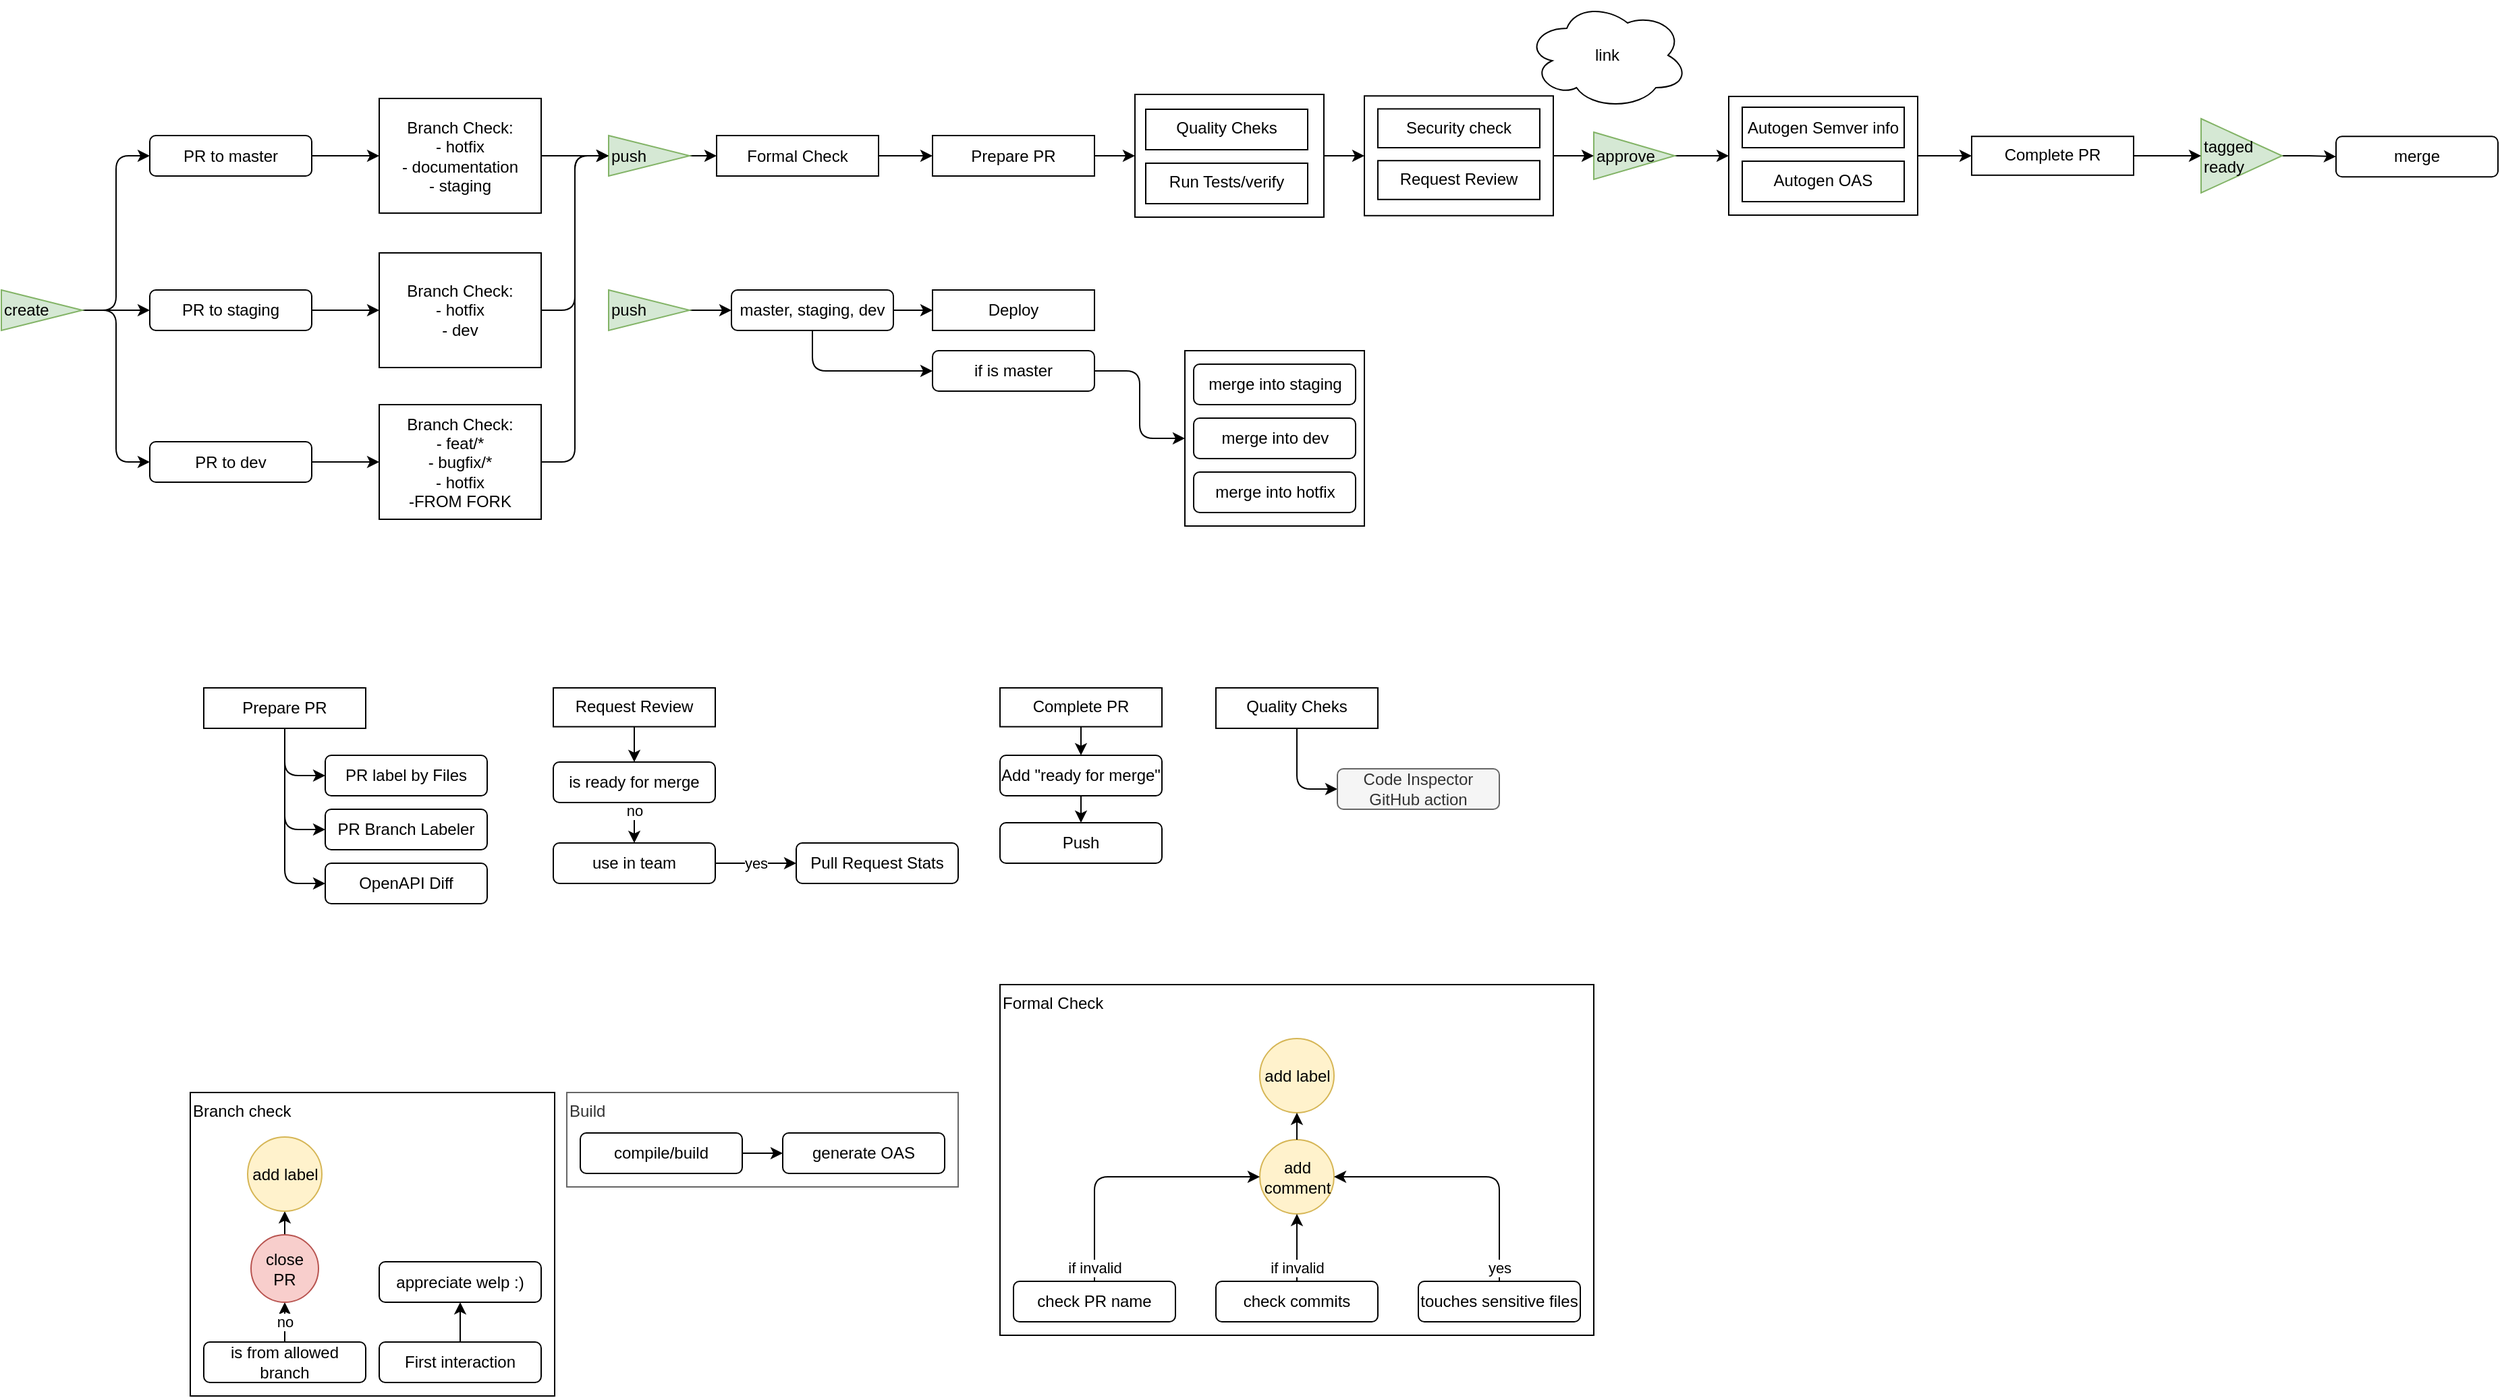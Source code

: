 <mxfile version="14.9.6" type="device"><diagram id="6HwyPjNU8aFSBtjDPKmw" name="Seite-1"><mxGraphModel dx="1422" dy="942" grid="1" gridSize="10" guides="1" tooltips="1" connect="1" arrows="1" fold="1" page="1" pageScale="1" pageWidth="827" pageHeight="1169" math="0" shadow="0"><root><mxCell id="0"/><mxCell id="1" parent="0"/><mxCell id="W2b7HxZiZ88uyKAM-BrY-103" value="" style="rounded=0;whiteSpace=wrap;html=1;fillColor=none;verticalAlign=top;" parent="1" vertex="1"><mxGeometry x="840" y="160" width="140" height="91" as="geometry"/></mxCell><mxCell id="W2b7HxZiZ88uyKAM-BrY-88" value="Branch check" style="rounded=0;whiteSpace=wrap;html=1;fillColor=none;verticalAlign=top;align=left;" parent="1" vertex="1"><mxGeometry x="140" y="900" width="270" height="225" as="geometry"/></mxCell><mxCell id="4jbMStz71QgJ0EDVcaD0-5" style="edgeStyle=orthogonalEdgeStyle;rounded=0;orthogonalLoop=1;jettySize=auto;html=1;exitX=1;exitY=0.5;exitDx=0;exitDy=0;entryX=0;entryY=0.5;entryDx=0;entryDy=0;" parent="1" source="4jbMStz71QgJ0EDVcaD0-1" target="4jbMStz71QgJ0EDVcaD0-3" edge="1"><mxGeometry relative="1" as="geometry"/></mxCell><mxCell id="4jbMStz71QgJ0EDVcaD0-6" style="edgeStyle=orthogonalEdgeStyle;rounded=1;orthogonalLoop=1;jettySize=auto;html=1;exitX=1;exitY=0.5;exitDx=0;exitDy=0;entryX=0;entryY=0.5;entryDx=0;entryDy=0;" parent="1" source="4jbMStz71QgJ0EDVcaD0-1" target="4jbMStz71QgJ0EDVcaD0-2" edge="1"><mxGeometry relative="1" as="geometry"/></mxCell><mxCell id="4jbMStz71QgJ0EDVcaD0-7" style="edgeStyle=orthogonalEdgeStyle;rounded=1;orthogonalLoop=1;jettySize=auto;html=1;exitX=1;exitY=0.5;exitDx=0;exitDy=0;entryX=0;entryY=0.5;entryDx=0;entryDy=0;" parent="1" source="4jbMStz71QgJ0EDVcaD0-1" target="4jbMStz71QgJ0EDVcaD0-4" edge="1"><mxGeometry relative="1" as="geometry"/></mxCell><mxCell id="4jbMStz71QgJ0EDVcaD0-1" value="create" style="triangle;whiteSpace=wrap;html=1;align=left;fillColor=#d5e8d4;strokeColor=#82b366;" parent="1" vertex="1"><mxGeometry y="305" width="60" height="30" as="geometry"/></mxCell><mxCell id="W2b7HxZiZ88uyKAM-BrY-114" style="edgeStyle=orthogonalEdgeStyle;curved=1;rounded=0;orthogonalLoop=1;jettySize=auto;html=1;exitX=1;exitY=0.5;exitDx=0;exitDy=0;entryX=0;entryY=0.5;entryDx=0;entryDy=0;" parent="1" source="4jbMStz71QgJ0EDVcaD0-2" target="W2b7HxZiZ88uyKAM-BrY-108" edge="1"><mxGeometry relative="1" as="geometry"/></mxCell><mxCell id="4jbMStz71QgJ0EDVcaD0-2" value="PR to master" style="rounded=1;whiteSpace=wrap;html=1;" parent="1" vertex="1"><mxGeometry x="110" y="190.5" width="120" height="30" as="geometry"/></mxCell><mxCell id="0OajDo8cKQKNUbqT8Gnd-24" style="edgeStyle=orthogonalEdgeStyle;rounded=0;orthogonalLoop=1;jettySize=auto;html=1;exitX=1;exitY=0.5;exitDx=0;exitDy=0;entryX=0;entryY=0.5;entryDx=0;entryDy=0;" edge="1" parent="1" source="4jbMStz71QgJ0EDVcaD0-3" target="0OajDo8cKQKNUbqT8Gnd-23"><mxGeometry relative="1" as="geometry"/></mxCell><mxCell id="4jbMStz71QgJ0EDVcaD0-3" value="PR to staging" style="rounded=1;whiteSpace=wrap;html=1;" parent="1" vertex="1"><mxGeometry x="110" y="305" width="120" height="30" as="geometry"/></mxCell><mxCell id="0OajDo8cKQKNUbqT8Gnd-27" style="edgeStyle=orthogonalEdgeStyle;curved=1;rounded=0;orthogonalLoop=1;jettySize=auto;html=1;exitX=1;exitY=0.5;exitDx=0;exitDy=0;entryX=0;entryY=0.5;entryDx=0;entryDy=0;" edge="1" parent="1" source="4jbMStz71QgJ0EDVcaD0-4" target="0OajDo8cKQKNUbqT8Gnd-26"><mxGeometry relative="1" as="geometry"/></mxCell><mxCell id="4jbMStz71QgJ0EDVcaD0-4" value="PR to dev" style="rounded=1;whiteSpace=wrap;html=1;" parent="1" vertex="1"><mxGeometry x="110" y="417.5" width="120" height="30" as="geometry"/></mxCell><mxCell id="4jbMStz71QgJ0EDVcaD0-19" value="yes" style="edgeStyle=orthogonalEdgeStyle;curved=1;rounded=0;orthogonalLoop=1;jettySize=auto;html=1;" parent="1" source="4jbMStz71QgJ0EDVcaD0-15" target="4jbMStz71QgJ0EDVcaD0-18" edge="1"><mxGeometry relative="1" as="geometry"/></mxCell><mxCell id="4jbMStz71QgJ0EDVcaD0-15" value="use in team" style="rounded=1;whiteSpace=wrap;html=1;" parent="1" vertex="1"><mxGeometry x="409" y="715" width="120" height="30" as="geometry"/></mxCell><mxCell id="4jbMStz71QgJ0EDVcaD0-18" value="Pull Request Stats" style="rounded=1;whiteSpace=wrap;html=1;" parent="1" vertex="1"><mxGeometry x="589" y="715" width="120" height="30" as="geometry"/></mxCell><mxCell id="4jbMStz71QgJ0EDVcaD0-23" style="edgeStyle=orthogonalEdgeStyle;rounded=1;orthogonalLoop=1;jettySize=auto;html=1;exitX=0.5;exitY=1;exitDx=0;exitDy=0;entryX=0;entryY=0.5;entryDx=0;entryDy=0;" parent="1" source="4jbMStz71QgJ0EDVcaD0-21" target="4jbMStz71QgJ0EDVcaD0-22" edge="1"><mxGeometry relative="1" as="geometry"/></mxCell><mxCell id="4jbMStz71QgJ0EDVcaD0-25" style="edgeStyle=orthogonalEdgeStyle;rounded=1;orthogonalLoop=1;jettySize=auto;html=1;exitX=0.5;exitY=1;exitDx=0;exitDy=0;entryX=0;entryY=0.5;entryDx=0;entryDy=0;" parent="1" source="4jbMStz71QgJ0EDVcaD0-21" target="4jbMStz71QgJ0EDVcaD0-24" edge="1"><mxGeometry relative="1" as="geometry"/></mxCell><mxCell id="W2b7HxZiZ88uyKAM-BrY-119" style="edgeStyle=orthogonalEdgeStyle;rounded=1;orthogonalLoop=1;jettySize=auto;html=1;exitX=0.5;exitY=1;exitDx=0;exitDy=0;entryX=0;entryY=0.5;entryDx=0;entryDy=0;" parent="1" source="4jbMStz71QgJ0EDVcaD0-21" target="W2b7HxZiZ88uyKAM-BrY-71" edge="1"><mxGeometry relative="1" as="geometry"/></mxCell><mxCell id="4jbMStz71QgJ0EDVcaD0-21" value="Prepare PR" style="rounded=0;whiteSpace=wrap;html=1;align=center;" parent="1" vertex="1"><mxGeometry x="150" y="600" width="120" height="30" as="geometry"/></mxCell><mxCell id="4jbMStz71QgJ0EDVcaD0-22" value="PR label by Files" style="rounded=1;whiteSpace=wrap;html=1;" parent="1" vertex="1"><mxGeometry x="240" y="650" width="120" height="30" as="geometry"/></mxCell><mxCell id="4jbMStz71QgJ0EDVcaD0-24" value="PR Branch Labeler" style="rounded=1;whiteSpace=wrap;html=1;" parent="1" vertex="1"><mxGeometry x="240" y="690" width="120" height="30" as="geometry"/></mxCell><mxCell id="W2b7HxZiZ88uyKAM-BrY-14" style="edgeStyle=orthogonalEdgeStyle;rounded=1;orthogonalLoop=1;jettySize=auto;html=1;exitX=0.5;exitY=1;exitDx=0;exitDy=0;entryX=0;entryY=0.5;entryDx=0;entryDy=0;" parent="1" source="W2b7HxZiZ88uyKAM-BrY-11" target="W2b7HxZiZ88uyKAM-BrY-13" edge="1"><mxGeometry relative="1" as="geometry"/></mxCell><mxCell id="W2b7HxZiZ88uyKAM-BrY-11" value="Quality Cheks" style="rounded=0;whiteSpace=wrap;html=1;fillColor=none;verticalAlign=top;" parent="1" vertex="1"><mxGeometry x="900" y="600" width="120" height="30" as="geometry"/></mxCell><mxCell id="W2b7HxZiZ88uyKAM-BrY-13" value="Code Inspector GitHub action" style="rounded=1;whiteSpace=wrap;html=1;fillColor=#f5f5f5;strokeColor=#666666;fontColor=#333333;" parent="1" vertex="1"><mxGeometry x="990" y="660" width="120" height="30" as="geometry"/></mxCell><mxCell id="W2b7HxZiZ88uyKAM-BrY-22" value="" style="edgeStyle=orthogonalEdgeStyle;curved=1;rounded=0;orthogonalLoop=1;jettySize=auto;html=1;" parent="1" source="W2b7HxZiZ88uyKAM-BrY-15" target="W2b7HxZiZ88uyKAM-BrY-21" edge="1"><mxGeometry relative="1" as="geometry"/></mxCell><mxCell id="W2b7HxZiZ88uyKAM-BrY-15" value="First interaction" style="rounded=1;whiteSpace=wrap;html=1;" parent="1" vertex="1"><mxGeometry x="280" y="1085" width="120" height="30" as="geometry"/></mxCell><mxCell id="W2b7HxZiZ88uyKAM-BrY-21" value="appreciate welp :)" style="rounded=1;whiteSpace=wrap;html=1;" parent="1" vertex="1"><mxGeometry x="280" y="1025.5" width="120" height="30" as="geometry"/></mxCell><mxCell id="W2b7HxZiZ88uyKAM-BrY-122" style="edgeStyle=orthogonalEdgeStyle;curved=1;rounded=0;orthogonalLoop=1;jettySize=auto;html=1;exitX=1;exitY=0.5;exitDx=0;exitDy=0;entryX=0;entryY=0.5;entryDx=0;entryDy=0;" parent="1" source="W2b7HxZiZ88uyKAM-BrY-34" target="W2b7HxZiZ88uyKAM-BrY-103" edge="1"><mxGeometry relative="1" as="geometry"/></mxCell><mxCell id="W2b7HxZiZ88uyKAM-BrY-34" value="Prepare PR" style="rounded=0;whiteSpace=wrap;html=1;align=center;" parent="1" vertex="1"><mxGeometry x="690" y="190.5" width="120" height="30" as="geometry"/></mxCell><mxCell id="W2b7HxZiZ88uyKAM-BrY-73" value="Quality Cheks" style="rounded=0;whiteSpace=wrap;html=1;fillColor=none;verticalAlign=top;" parent="1" vertex="1"><mxGeometry x="848" y="171" width="120" height="30" as="geometry"/></mxCell><mxCell id="W2b7HxZiZ88uyKAM-BrY-76" value="Run Tests/verify" style="rounded=0;whiteSpace=wrap;html=1;verticalAlign=top;" parent="1" vertex="1"><mxGeometry x="848" y="211" width="120" height="30" as="geometry"/></mxCell><mxCell id="W2b7HxZiZ88uyKAM-BrY-128" style="edgeStyle=orthogonalEdgeStyle;curved=1;rounded=0;orthogonalLoop=1;jettySize=auto;html=1;exitX=1;exitY=0.5;exitDx=0;exitDy=0;entryX=0;entryY=0.5;entryDx=0;entryDy=0;" parent="1" source="W2b7HxZiZ88uyKAM-BrY-81" target="W2b7HxZiZ88uyKAM-BrY-124" edge="1"><mxGeometry relative="1" as="geometry"/></mxCell><mxCell id="W2b7HxZiZ88uyKAM-BrY-81" value="approve" style="triangle;whiteSpace=wrap;html=1;fillColor=#d5e8d4;verticalAlign=middle;strokeColor=#82b366;align=left;" parent="1" vertex="1"><mxGeometry x="1180" y="188" width="60" height="35" as="geometry"/></mxCell><mxCell id="W2b7HxZiZ88uyKAM-BrY-107" value="no" style="edgeStyle=orthogonalEdgeStyle;curved=1;rounded=0;orthogonalLoop=1;jettySize=auto;html=1;exitX=0.5;exitY=0;exitDx=0;exitDy=0;entryX=0.5;entryY=1;entryDx=0;entryDy=0;" parent="1" source="4jbMStz71QgJ0EDVcaD0-8" target="4jbMStz71QgJ0EDVcaD0-10" edge="1"><mxGeometry relative="1" as="geometry"/></mxCell><mxCell id="4jbMStz71QgJ0EDVcaD0-8" value="is from allowed branch" style="rounded=1;whiteSpace=wrap;html=1;" parent="1" vertex="1"><mxGeometry x="150" y="1085" width="120" height="30" as="geometry"/></mxCell><mxCell id="W2b7HxZiZ88uyKAM-BrY-87" style="edgeStyle=orthogonalEdgeStyle;curved=1;rounded=0;orthogonalLoop=1;jettySize=auto;html=1;exitX=0.5;exitY=0;exitDx=0;exitDy=0;" parent="1" source="4jbMStz71QgJ0EDVcaD0-10" target="W2b7HxZiZ88uyKAM-BrY-86" edge="1"><mxGeometry relative="1" as="geometry"/></mxCell><mxCell id="4jbMStz71QgJ0EDVcaD0-10" value="close PR" style="ellipse;whiteSpace=wrap;html=1;aspect=fixed;fillColor=#f8cecc;strokeColor=#b85450;" parent="1" vertex="1"><mxGeometry x="185" y="1005.5" width="50" height="50" as="geometry"/></mxCell><mxCell id="W2b7HxZiZ88uyKAM-BrY-86" value="add label" style="ellipse;whiteSpace=wrap;html=1;aspect=fixed;fillColor=#fff2cc;strokeColor=#d6b656;" parent="1" vertex="1"><mxGeometry x="182.5" y="933" width="55" height="55" as="geometry"/></mxCell><mxCell id="W2b7HxZiZ88uyKAM-BrY-102" style="edgeStyle=orthogonalEdgeStyle;curved=1;rounded=0;orthogonalLoop=1;jettySize=auto;html=1;exitX=1;exitY=0.5;exitDx=0;exitDy=0;entryX=0;entryY=0.5;entryDx=0;entryDy=0;" parent="1" source="W2b7HxZiZ88uyKAM-BrY-97" target="W2b7HxZiZ88uyKAM-BrY-81" edge="1"><mxGeometry relative="1" as="geometry"/></mxCell><mxCell id="W2b7HxZiZ88uyKAM-BrY-105" style="edgeStyle=orthogonalEdgeStyle;curved=1;rounded=0;orthogonalLoop=1;jettySize=auto;html=1;exitX=1;exitY=0.5;exitDx=0;exitDy=0;entryX=0;entryY=0.5;entryDx=0;entryDy=0;" parent="1" source="W2b7HxZiZ88uyKAM-BrY-103" target="W2b7HxZiZ88uyKAM-BrY-97" edge="1"><mxGeometry relative="1" as="geometry"/></mxCell><mxCell id="KQ2MjI_owahSGk9ly0mY-5" style="edgeStyle=orthogonalEdgeStyle;rounded=0;orthogonalLoop=1;jettySize=auto;html=1;exitX=1;exitY=0.5;exitDx=0;exitDy=0;entryX=0;entryY=0.5;entryDx=0;entryDy=0;" parent="1" source="W2b7HxZiZ88uyKAM-BrY-108" target="KQ2MjI_owahSGk9ly0mY-4" edge="1"><mxGeometry relative="1" as="geometry"/></mxCell><mxCell id="W2b7HxZiZ88uyKAM-BrY-108" value="Branch Check:&lt;br&gt;- hotfix&lt;br&gt;- documentation&lt;br&gt;- staging" style="rounded=0;whiteSpace=wrap;html=1;align=center;" parent="1" vertex="1"><mxGeometry x="280" y="163" width="120" height="85" as="geometry"/></mxCell><mxCell id="W2b7HxZiZ88uyKAM-BrY-112" value="" style="group" parent="1" vertex="1" connectable="0"><mxGeometry x="419" y="900" width="290" height="70" as="geometry"/></mxCell><mxCell id="W2b7HxZiZ88uyKAM-BrY-69" value="Build" style="rounded=0;whiteSpace=wrap;html=1;align=left;fillColor=none;strokeColor=#666666;fontColor=#333333;verticalAlign=top;" parent="W2b7HxZiZ88uyKAM-BrY-112" vertex="1"><mxGeometry width="290" height="70" as="geometry"/></mxCell><mxCell id="W2b7HxZiZ88uyKAM-BrY-39" value="compile/build" style="rounded=1;whiteSpace=wrap;html=1;" parent="W2b7HxZiZ88uyKAM-BrY-112" vertex="1"><mxGeometry x="10" y="30" width="120" height="30" as="geometry"/></mxCell><mxCell id="W2b7HxZiZ88uyKAM-BrY-42" value="generate OAS" style="rounded=1;whiteSpace=wrap;html=1;" parent="W2b7HxZiZ88uyKAM-BrY-112" vertex="1"><mxGeometry x="160" y="30" width="120" height="30" as="geometry"/></mxCell><mxCell id="W2b7HxZiZ88uyKAM-BrY-43" style="edgeStyle=orthogonalEdgeStyle;curved=1;rounded=0;orthogonalLoop=1;jettySize=auto;html=1;exitX=1;exitY=0.5;exitDx=0;exitDy=0;" parent="W2b7HxZiZ88uyKAM-BrY-112" source="W2b7HxZiZ88uyKAM-BrY-39" target="W2b7HxZiZ88uyKAM-BrY-42" edge="1"><mxGeometry x="-10" y="-190" as="geometry"/></mxCell><mxCell id="W2b7HxZiZ88uyKAM-BrY-121" style="edgeStyle=orthogonalEdgeStyle;curved=1;rounded=0;orthogonalLoop=1;jettySize=auto;html=1;exitX=1;exitY=0.5;exitDx=0;exitDy=0;entryX=0;entryY=0.5;entryDx=0;entryDy=0;" parent="1" source="W2b7HxZiZ88uyKAM-BrY-115" target="W2b7HxZiZ88uyKAM-BrY-34" edge="1"><mxGeometry relative="1" as="geometry"/></mxCell><mxCell id="W2b7HxZiZ88uyKAM-BrY-115" value="Formal Check" style="rounded=0;whiteSpace=wrap;html=1;align=center;" parent="1" vertex="1"><mxGeometry x="530" y="190.5" width="120" height="30" as="geometry"/></mxCell><mxCell id="W2b7HxZiZ88uyKAM-BrY-71" value="OpenAPI Diff" style="rounded=1;whiteSpace=wrap;html=1;" parent="1" vertex="1"><mxGeometry x="240" y="730" width="120" height="30" as="geometry"/></mxCell><mxCell id="W2b7HxZiZ88uyKAM-BrY-123" value="" style="group" parent="1" vertex="1" connectable="0"><mxGeometry x="1010" y="161.13" width="140" height="88.75" as="geometry"/></mxCell><mxCell id="W2b7HxZiZ88uyKAM-BrY-97" value="" style="rounded=0;whiteSpace=wrap;html=1;fillColor=none;verticalAlign=top;" parent="W2b7HxZiZ88uyKAM-BrY-123" vertex="1"><mxGeometry width="140" height="88.75" as="geometry"/></mxCell><mxCell id="W2b7HxZiZ88uyKAM-BrY-79" value="Security check" style="rounded=0;whiteSpace=wrap;html=1;verticalAlign=top;" parent="W2b7HxZiZ88uyKAM-BrY-123" vertex="1"><mxGeometry x="10" y="9.595" width="120" height="28.784" as="geometry"/></mxCell><mxCell id="W2b7HxZiZ88uyKAM-BrY-89" value="Request Review" style="rounded=0;whiteSpace=wrap;html=1;verticalAlign=top;" parent="W2b7HxZiZ88uyKAM-BrY-123" vertex="1"><mxGeometry x="10" y="47.973" width="120" height="28.784" as="geometry"/></mxCell><mxCell id="W2b7HxZiZ88uyKAM-BrY-129" value="" style="group" parent="1" vertex="1" connectable="0"><mxGeometry x="1280" y="161.5" width="140" height="88" as="geometry"/></mxCell><mxCell id="W2b7HxZiZ88uyKAM-BrY-124" value="" style="rounded=0;whiteSpace=wrap;html=1;fillColor=none;verticalAlign=top;" parent="W2b7HxZiZ88uyKAM-BrY-129" vertex="1"><mxGeometry width="140" height="88" as="geometry"/></mxCell><mxCell id="W2b7HxZiZ88uyKAM-BrY-125" value="Autogen OAS" style="rounded=0;whiteSpace=wrap;html=1;verticalAlign=top;" parent="W2b7HxZiZ88uyKAM-BrY-129" vertex="1"><mxGeometry x="10" y="48" width="120" height="30" as="geometry"/></mxCell><mxCell id="W2b7HxZiZ88uyKAM-BrY-126" value="Autogen Semver info" style="rounded=0;whiteSpace=wrap;html=1;align=center;" parent="W2b7HxZiZ88uyKAM-BrY-129" vertex="1"><mxGeometry x="10" y="8" width="120" height="30" as="geometry"/></mxCell><UserObject label="&lt;div&gt;&lt;span&gt;link&lt;/span&gt;&lt;/div&gt;" link="https://github.community/t/feature-request-trigger-action-on-pull-request-approved/18413/2" linkTarget="_blank" id="W2b7HxZiZ88uyKAM-BrY-130"><mxCell style="ellipse;shape=cloud;whiteSpace=wrap;html=1;verticalAlign=middle;align=center;" parent="1" vertex="1"><mxGeometry x="1130" y="91" width="120" height="80" as="geometry"/></mxCell></UserObject><mxCell id="0OajDo8cKQKNUbqT8Gnd-15" style="edgeStyle=orthogonalEdgeStyle;rounded=0;orthogonalLoop=1;jettySize=auto;html=1;exitX=0.5;exitY=1;exitDx=0;exitDy=0;entryX=0.5;entryY=0;entryDx=0;entryDy=0;" edge="1" parent="1" source="KQ2MjI_owahSGk9ly0mY-1" target="0OajDo8cKQKNUbqT8Gnd-14"><mxGeometry relative="1" as="geometry"/></mxCell><mxCell id="KQ2MjI_owahSGk9ly0mY-1" value="Request Review" style="rounded=0;whiteSpace=wrap;html=1;verticalAlign=top;" parent="1" vertex="1"><mxGeometry x="409" y="600.003" width="120" height="28.784" as="geometry"/></mxCell><mxCell id="KQ2MjI_owahSGk9ly0mY-6" style="edgeStyle=orthogonalEdgeStyle;rounded=0;orthogonalLoop=1;jettySize=auto;html=1;exitX=1;exitY=0.5;exitDx=0;exitDy=0;entryX=0;entryY=0.5;entryDx=0;entryDy=0;" parent="1" source="KQ2MjI_owahSGk9ly0mY-4" target="W2b7HxZiZ88uyKAM-BrY-115" edge="1"><mxGeometry relative="1" as="geometry"/></mxCell><mxCell id="KQ2MjI_owahSGk9ly0mY-4" value="push" style="triangle;whiteSpace=wrap;html=1;align=left;fillColor=#d5e8d4;strokeColor=#82b366;" parent="1" vertex="1"><mxGeometry x="450" y="190.5" width="60" height="30" as="geometry"/></mxCell><mxCell id="0OajDo8cKQKNUbqT8Gnd-22" style="edgeStyle=orthogonalEdgeStyle;rounded=0;orthogonalLoop=1;jettySize=auto;html=1;exitX=1;exitY=0.5;exitDx=0;exitDy=0;" edge="1" parent="1" source="0OajDo8cKQKNUbqT8Gnd-7" target="0OajDo8cKQKNUbqT8Gnd-21"><mxGeometry relative="1" as="geometry"/></mxCell><mxCell id="0OajDo8cKQKNUbqT8Gnd-7" value="tagged ready" style="triangle;whiteSpace=wrap;html=1;fillColor=#d5e8d4;verticalAlign=middle;strokeColor=#82b366;align=left;" vertex="1" parent="1"><mxGeometry x="1630" y="178.01" width="60" height="55" as="geometry"/></mxCell><mxCell id="0OajDo8cKQKNUbqT8Gnd-11" style="edgeStyle=orthogonalEdgeStyle;rounded=0;orthogonalLoop=1;jettySize=auto;html=1;exitX=1;exitY=0.5;exitDx=0;exitDy=0;entryX=0;entryY=0.5;entryDx=0;entryDy=0;" edge="1" parent="1" source="0OajDo8cKQKNUbqT8Gnd-9" target="0OajDo8cKQKNUbqT8Gnd-7"><mxGeometry relative="1" as="geometry"/></mxCell><mxCell id="0OajDo8cKQKNUbqT8Gnd-9" value="Complete PR" style="rounded=0;whiteSpace=wrap;html=1;verticalAlign=top;" vertex="1" parent="1"><mxGeometry x="1460" y="191.113" width="120" height="28.784" as="geometry"/></mxCell><mxCell id="0OajDo8cKQKNUbqT8Gnd-10" style="edgeStyle=orthogonalEdgeStyle;rounded=0;orthogonalLoop=1;jettySize=auto;html=1;exitX=1;exitY=0.5;exitDx=0;exitDy=0;entryX=0;entryY=0.5;entryDx=0;entryDy=0;" edge="1" parent="1" source="W2b7HxZiZ88uyKAM-BrY-124" target="0OajDo8cKQKNUbqT8Gnd-9"><mxGeometry relative="1" as="geometry"/></mxCell><mxCell id="0OajDo8cKQKNUbqT8Gnd-17" style="edgeStyle=orthogonalEdgeStyle;rounded=0;orthogonalLoop=1;jettySize=auto;html=1;exitX=0.5;exitY=1;exitDx=0;exitDy=0;entryX=0.5;entryY=0;entryDx=0;entryDy=0;" edge="1" parent="1" source="0OajDo8cKQKNUbqT8Gnd-12" target="0OajDo8cKQKNUbqT8Gnd-13"><mxGeometry relative="1" as="geometry"/></mxCell><mxCell id="0OajDo8cKQKNUbqT8Gnd-12" value="Complete PR" style="rounded=0;whiteSpace=wrap;html=1;verticalAlign=top;" vertex="1" parent="1"><mxGeometry x="740" y="600.003" width="120" height="28.784" as="geometry"/></mxCell><mxCell id="0OajDo8cKQKNUbqT8Gnd-19" style="edgeStyle=orthogonalEdgeStyle;rounded=0;orthogonalLoop=1;jettySize=auto;html=1;exitX=0.5;exitY=1;exitDx=0;exitDy=0;entryX=0.5;entryY=0;entryDx=0;entryDy=0;" edge="1" parent="1" source="0OajDo8cKQKNUbqT8Gnd-13" target="0OajDo8cKQKNUbqT8Gnd-18"><mxGeometry relative="1" as="geometry"/></mxCell><mxCell id="0OajDo8cKQKNUbqT8Gnd-13" value="Add &quot;ready for merge&quot;" style="rounded=1;whiteSpace=wrap;html=1;" vertex="1" parent="1"><mxGeometry x="740" y="650" width="120" height="30" as="geometry"/></mxCell><mxCell id="0OajDo8cKQKNUbqT8Gnd-16" value="no" style="edgeStyle=orthogonalEdgeStyle;rounded=0;orthogonalLoop=1;jettySize=auto;html=1;exitX=0.5;exitY=1;exitDx=0;exitDy=0;entryX=0.5;entryY=0;entryDx=0;entryDy=0;" edge="1" parent="1" source="0OajDo8cKQKNUbqT8Gnd-14" target="4jbMStz71QgJ0EDVcaD0-15"><mxGeometry x="-0.6" relative="1" as="geometry"><mxPoint as="offset"/></mxGeometry></mxCell><mxCell id="0OajDo8cKQKNUbqT8Gnd-14" value="is ready for merge" style="rounded=1;whiteSpace=wrap;html=1;" vertex="1" parent="1"><mxGeometry x="409" y="655" width="120" height="30" as="geometry"/></mxCell><mxCell id="0OajDo8cKQKNUbqT8Gnd-18" value="Push" style="rounded=1;whiteSpace=wrap;html=1;" vertex="1" parent="1"><mxGeometry x="740" y="700" width="120" height="30" as="geometry"/></mxCell><mxCell id="0OajDo8cKQKNUbqT8Gnd-21" value="merge" style="rounded=1;whiteSpace=wrap;html=1;" vertex="1" parent="1"><mxGeometry x="1730" y="191.11" width="120" height="30" as="geometry"/></mxCell><mxCell id="0OajDo8cKQKNUbqT8Gnd-25" style="edgeStyle=orthogonalEdgeStyle;rounded=1;orthogonalLoop=1;jettySize=auto;html=1;exitX=1;exitY=0.5;exitDx=0;exitDy=0;entryX=0;entryY=0.5;entryDx=0;entryDy=0;" edge="1" parent="1" source="0OajDo8cKQKNUbqT8Gnd-23" target="KQ2MjI_owahSGk9ly0mY-4"><mxGeometry relative="1" as="geometry"/></mxCell><mxCell id="0OajDo8cKQKNUbqT8Gnd-23" value="Branch Check:&lt;br&gt;- hotfix&lt;br&gt;- dev" style="rounded=0;whiteSpace=wrap;html=1;align=center;" vertex="1" parent="1"><mxGeometry x="280" y="277.5" width="120" height="85" as="geometry"/></mxCell><mxCell id="0OajDo8cKQKNUbqT8Gnd-29" style="edgeStyle=orthogonalEdgeStyle;rounded=1;orthogonalLoop=1;jettySize=auto;html=1;exitX=1;exitY=0.5;exitDx=0;exitDy=0;entryX=0;entryY=0.5;entryDx=0;entryDy=0;" edge="1" parent="1" source="0OajDo8cKQKNUbqT8Gnd-26" target="KQ2MjI_owahSGk9ly0mY-4"><mxGeometry relative="1" as="geometry"/></mxCell><mxCell id="0OajDo8cKQKNUbqT8Gnd-26" value="Branch Check:&lt;br&gt;- feat/*&lt;br&gt;- bugfix/*&lt;br&gt;- hotfix&lt;br&gt;-FROM FORK" style="rounded=0;whiteSpace=wrap;html=1;align=center;" vertex="1" parent="1"><mxGeometry x="280" y="390" width="120" height="85" as="geometry"/></mxCell><mxCell id="0OajDo8cKQKNUbqT8Gnd-28" value="" style="group" vertex="1" connectable="0" parent="1"><mxGeometry x="740" y="820" width="440" height="260" as="geometry"/></mxCell><mxCell id="W2b7HxZiZ88uyKAM-BrY-1" value="Formal Check" style="rounded=0;whiteSpace=wrap;html=1;align=left;verticalAlign=top;fillColor=none;" parent="0OajDo8cKQKNUbqT8Gnd-28" vertex="1"><mxGeometry width="440" height="260" as="geometry"/></mxCell><mxCell id="4jbMStz71QgJ0EDVcaD0-13" value="check PR name" style="rounded=1;whiteSpace=wrap;html=1;" parent="0OajDo8cKQKNUbqT8Gnd-28" vertex="1"><mxGeometry x="10" y="220" width="120" height="30" as="geometry"/></mxCell><mxCell id="W2b7HxZiZ88uyKAM-BrY-3" value="check commits" style="rounded=1;whiteSpace=wrap;html=1;" parent="0OajDo8cKQKNUbqT8Gnd-28" vertex="1"><mxGeometry x="160" y="220" width="120" height="30" as="geometry"/></mxCell><mxCell id="W2b7HxZiZ88uyKAM-BrY-7" value="add comment" style="ellipse;whiteSpace=wrap;html=1;aspect=fixed;fillColor=#fff2cc;strokeColor=#d6b656;" parent="0OajDo8cKQKNUbqT8Gnd-28" vertex="1"><mxGeometry x="192.5" y="115" width="55" height="55" as="geometry"/></mxCell><mxCell id="W2b7HxZiZ88uyKAM-BrY-8" value="if invalid" style="edgeStyle=orthogonalEdgeStyle;rounded=1;orthogonalLoop=1;jettySize=auto;html=1;exitX=0.5;exitY=0;exitDx=0;exitDy=0;entryX=0;entryY=0.5;entryDx=0;entryDy=0;" parent="0OajDo8cKQKNUbqT8Gnd-28" source="4jbMStz71QgJ0EDVcaD0-13" target="W2b7HxZiZ88uyKAM-BrY-7" edge="1"><mxGeometry x="-10" as="geometry"><mxPoint x="-61" y="29" as="offset"/></mxGeometry></mxCell><mxCell id="W2b7HxZiZ88uyKAM-BrY-9" value="if invalid" style="edgeStyle=orthogonalEdgeStyle;rounded=0;orthogonalLoop=1;jettySize=auto;html=1;exitX=0.5;exitY=0;exitDx=0;exitDy=0;entryX=0.5;entryY=1;entryDx=0;entryDy=0;curved=1;" parent="0OajDo8cKQKNUbqT8Gnd-28" source="W2b7HxZiZ88uyKAM-BrY-3" target="W2b7HxZiZ88uyKAM-BrY-7" edge="1"><mxGeometry x="-10" as="geometry"><mxPoint y="15" as="offset"/></mxGeometry></mxCell><mxCell id="W2b7HxZiZ88uyKAM-BrY-24" value="yes" style="edgeStyle=orthogonalEdgeStyle;rounded=1;orthogonalLoop=1;jettySize=auto;html=1;exitX=0.5;exitY=0;exitDx=0;exitDy=0;entryX=1;entryY=0.5;entryDx=0;entryDy=0;" parent="0OajDo8cKQKNUbqT8Gnd-28" source="W2b7HxZiZ88uyKAM-BrY-23" target="W2b7HxZiZ88uyKAM-BrY-7" edge="1"><mxGeometry x="-10" as="geometry"><mxPoint x="61" y="29" as="offset"/></mxGeometry></mxCell><mxCell id="W2b7HxZiZ88uyKAM-BrY-23" value="touches sensitive files" style="rounded=1;whiteSpace=wrap;html=1;" parent="0OajDo8cKQKNUbqT8Gnd-28" vertex="1"><mxGeometry x="310" y="220" width="120" height="30" as="geometry"/></mxCell><mxCell id="W2b7HxZiZ88uyKAM-BrY-25" value="add label" style="ellipse;whiteSpace=wrap;html=1;aspect=fixed;fillColor=#fff2cc;strokeColor=#d6b656;" parent="0OajDo8cKQKNUbqT8Gnd-28" vertex="1"><mxGeometry x="192.5" y="40" width="55" height="55" as="geometry"/></mxCell><mxCell id="W2b7HxZiZ88uyKAM-BrY-26" style="edgeStyle=orthogonalEdgeStyle;curved=1;rounded=0;orthogonalLoop=1;jettySize=auto;html=1;exitX=0.5;exitY=0;exitDx=0;exitDy=0;entryX=0.5;entryY=1;entryDx=0;entryDy=0;" parent="0OajDo8cKQKNUbqT8Gnd-28" source="W2b7HxZiZ88uyKAM-BrY-7" target="W2b7HxZiZ88uyKAM-BrY-25" edge="1"><mxGeometry x="-30" y="-5" as="geometry"/></mxCell><mxCell id="0OajDo8cKQKNUbqT8Gnd-32" style="edgeStyle=orthogonalEdgeStyle;rounded=1;orthogonalLoop=1;jettySize=auto;html=1;exitX=1;exitY=0.5;exitDx=0;exitDy=0;entryX=0;entryY=0.5;entryDx=0;entryDy=0;" edge="1" parent="1" source="0OajDo8cKQKNUbqT8Gnd-30" target="0OajDo8cKQKNUbqT8Gnd-31"><mxGeometry relative="1" as="geometry"/></mxCell><mxCell id="0OajDo8cKQKNUbqT8Gnd-30" value="push" style="triangle;whiteSpace=wrap;html=1;align=left;fillColor=#d5e8d4;strokeColor=#82b366;" vertex="1" parent="1"><mxGeometry x="450" y="305" width="60" height="30" as="geometry"/></mxCell><mxCell id="0OajDo8cKQKNUbqT8Gnd-35" style="edgeStyle=orthogonalEdgeStyle;rounded=1;orthogonalLoop=1;jettySize=auto;html=1;exitX=1;exitY=0.5;exitDx=0;exitDy=0;entryX=0;entryY=0.5;entryDx=0;entryDy=0;" edge="1" parent="1" source="0OajDo8cKQKNUbqT8Gnd-31" target="0OajDo8cKQKNUbqT8Gnd-34"><mxGeometry relative="1" as="geometry"/></mxCell><mxCell id="0OajDo8cKQKNUbqT8Gnd-37" style="edgeStyle=orthogonalEdgeStyle;rounded=1;orthogonalLoop=1;jettySize=auto;html=1;exitX=0.5;exitY=1;exitDx=0;exitDy=0;entryX=0;entryY=0.5;entryDx=0;entryDy=0;" edge="1" parent="1" source="0OajDo8cKQKNUbqT8Gnd-31" target="0OajDo8cKQKNUbqT8Gnd-36"><mxGeometry relative="1" as="geometry"/></mxCell><mxCell id="0OajDo8cKQKNUbqT8Gnd-31" value="master, staging, dev" style="rounded=1;whiteSpace=wrap;html=1;" vertex="1" parent="1"><mxGeometry x="541" y="305" width="120" height="30" as="geometry"/></mxCell><mxCell id="0OajDo8cKQKNUbqT8Gnd-34" value="Deploy" style="rounded=0;whiteSpace=wrap;html=1;align=center;" vertex="1" parent="1"><mxGeometry x="690" y="305" width="120" height="30" as="geometry"/></mxCell><mxCell id="0OajDo8cKQKNUbqT8Gnd-43" style="edgeStyle=orthogonalEdgeStyle;rounded=1;orthogonalLoop=1;jettySize=auto;html=1;exitX=1;exitY=0.5;exitDx=0;exitDy=0;entryX=0;entryY=0.5;entryDx=0;entryDy=0;" edge="1" parent="1" source="0OajDo8cKQKNUbqT8Gnd-36" target="0OajDo8cKQKNUbqT8Gnd-38"><mxGeometry relative="1" as="geometry"/></mxCell><mxCell id="0OajDo8cKQKNUbqT8Gnd-36" value="if is master" style="rounded=1;whiteSpace=wrap;html=1;" vertex="1" parent="1"><mxGeometry x="690" y="350" width="120" height="30" as="geometry"/></mxCell><mxCell id="0OajDo8cKQKNUbqT8Gnd-38" value="" style="rounded=0;whiteSpace=wrap;html=1;" vertex="1" parent="1"><mxGeometry x="877" y="350" width="133" height="130" as="geometry"/></mxCell><mxCell id="0OajDo8cKQKNUbqT8Gnd-39" value="merge into staging" style="rounded=1;whiteSpace=wrap;html=1;" vertex="1" parent="1"><mxGeometry x="883.5" y="360" width="120" height="30" as="geometry"/></mxCell><mxCell id="0OajDo8cKQKNUbqT8Gnd-40" value="merge into dev" style="rounded=1;whiteSpace=wrap;html=1;" vertex="1" parent="1"><mxGeometry x="883.5" y="400" width="120" height="30" as="geometry"/></mxCell><mxCell id="0OajDo8cKQKNUbqT8Gnd-42" value="merge into hotfix" style="rounded=1;whiteSpace=wrap;html=1;" vertex="1" parent="1"><mxGeometry x="883.5" y="440" width="120" height="30" as="geometry"/></mxCell></root></mxGraphModel></diagram></mxfile>